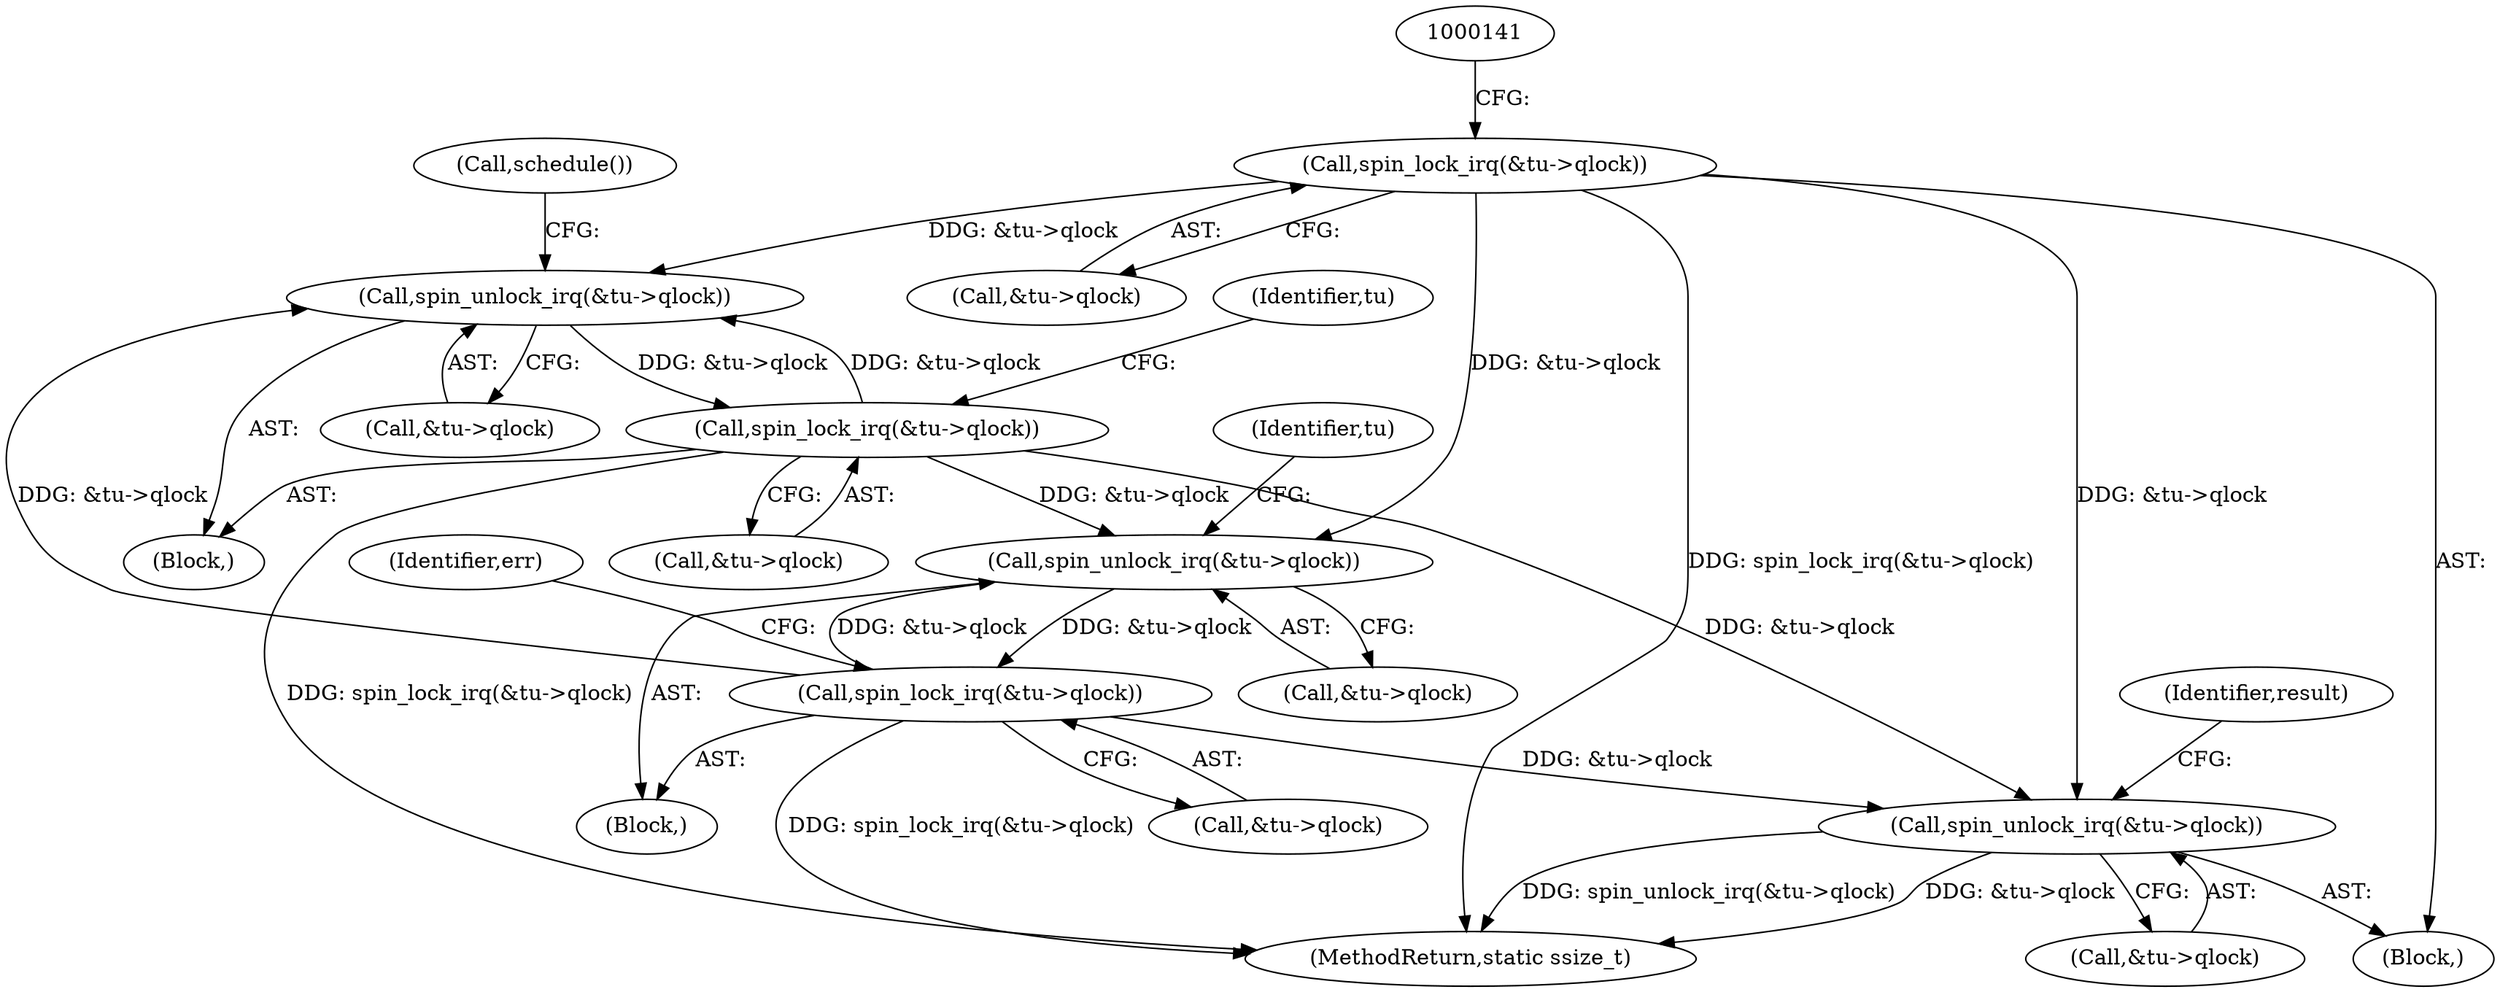 digraph "0_linux_d11662f4f798b50d8c8743f433842c3e40fe3378@pointer" {
"1000184" [label="(Call,spin_unlock_irq(&tu->qlock))"];
"1000290" [label="(Call,spin_lock_irq(&tu->qlock))"];
"1000238" [label="(Call,spin_unlock_irq(&tu->qlock))"];
"1000190" [label="(Call,spin_lock_irq(&tu->qlock))"];
"1000184" [label="(Call,spin_unlock_irq(&tu->qlock))"];
"1000132" [label="(Call,spin_lock_irq(&tu->qlock))"];
"1000307" [label="(Call,spin_unlock_irq(&tu->qlock))"];
"1000189" [label="(Call,schedule())"];
"1000297" [label="(Identifier,err)"];
"1000151" [label="(Block,)"];
"1000291" [label="(Call,&tu->qlock)"];
"1000308" [label="(Call,&tu->qlock)"];
"1000190" [label="(Call,spin_lock_irq(&tu->qlock))"];
"1000191" [label="(Call,&tu->qlock)"];
"1000315" [label="(Identifier,result)"];
"1000246" [label="(Identifier,tu)"];
"1000239" [label="(Call,&tu->qlock)"];
"1000319" [label="(MethodReturn,static ssize_t)"];
"1000238" [label="(Call,spin_unlock_irq(&tu->qlock))"];
"1000145" [label="(Block,)"];
"1000307" [label="(Call,spin_unlock_irq(&tu->qlock))"];
"1000105" [label="(Block,)"];
"1000198" [label="(Identifier,tu)"];
"1000185" [label="(Call,&tu->qlock)"];
"1000290" [label="(Call,spin_lock_irq(&tu->qlock))"];
"1000133" [label="(Call,&tu->qlock)"];
"1000184" [label="(Call,spin_unlock_irq(&tu->qlock))"];
"1000132" [label="(Call,spin_lock_irq(&tu->qlock))"];
"1000184" -> "1000151"  [label="AST: "];
"1000184" -> "1000185"  [label="CFG: "];
"1000185" -> "1000184"  [label="AST: "];
"1000189" -> "1000184"  [label="CFG: "];
"1000290" -> "1000184"  [label="DDG: &tu->qlock"];
"1000190" -> "1000184"  [label="DDG: &tu->qlock"];
"1000132" -> "1000184"  [label="DDG: &tu->qlock"];
"1000184" -> "1000190"  [label="DDG: &tu->qlock"];
"1000290" -> "1000145"  [label="AST: "];
"1000290" -> "1000291"  [label="CFG: "];
"1000291" -> "1000290"  [label="AST: "];
"1000297" -> "1000290"  [label="CFG: "];
"1000290" -> "1000319"  [label="DDG: spin_lock_irq(&tu->qlock)"];
"1000290" -> "1000238"  [label="DDG: &tu->qlock"];
"1000238" -> "1000290"  [label="DDG: &tu->qlock"];
"1000290" -> "1000307"  [label="DDG: &tu->qlock"];
"1000238" -> "1000145"  [label="AST: "];
"1000238" -> "1000239"  [label="CFG: "];
"1000239" -> "1000238"  [label="AST: "];
"1000246" -> "1000238"  [label="CFG: "];
"1000190" -> "1000238"  [label="DDG: &tu->qlock"];
"1000132" -> "1000238"  [label="DDG: &tu->qlock"];
"1000190" -> "1000151"  [label="AST: "];
"1000190" -> "1000191"  [label="CFG: "];
"1000191" -> "1000190"  [label="AST: "];
"1000198" -> "1000190"  [label="CFG: "];
"1000190" -> "1000319"  [label="DDG: spin_lock_irq(&tu->qlock)"];
"1000190" -> "1000307"  [label="DDG: &tu->qlock"];
"1000132" -> "1000105"  [label="AST: "];
"1000132" -> "1000133"  [label="CFG: "];
"1000133" -> "1000132"  [label="AST: "];
"1000141" -> "1000132"  [label="CFG: "];
"1000132" -> "1000319"  [label="DDG: spin_lock_irq(&tu->qlock)"];
"1000132" -> "1000307"  [label="DDG: &tu->qlock"];
"1000307" -> "1000105"  [label="AST: "];
"1000307" -> "1000308"  [label="CFG: "];
"1000308" -> "1000307"  [label="AST: "];
"1000315" -> "1000307"  [label="CFG: "];
"1000307" -> "1000319"  [label="DDG: spin_unlock_irq(&tu->qlock)"];
"1000307" -> "1000319"  [label="DDG: &tu->qlock"];
}
